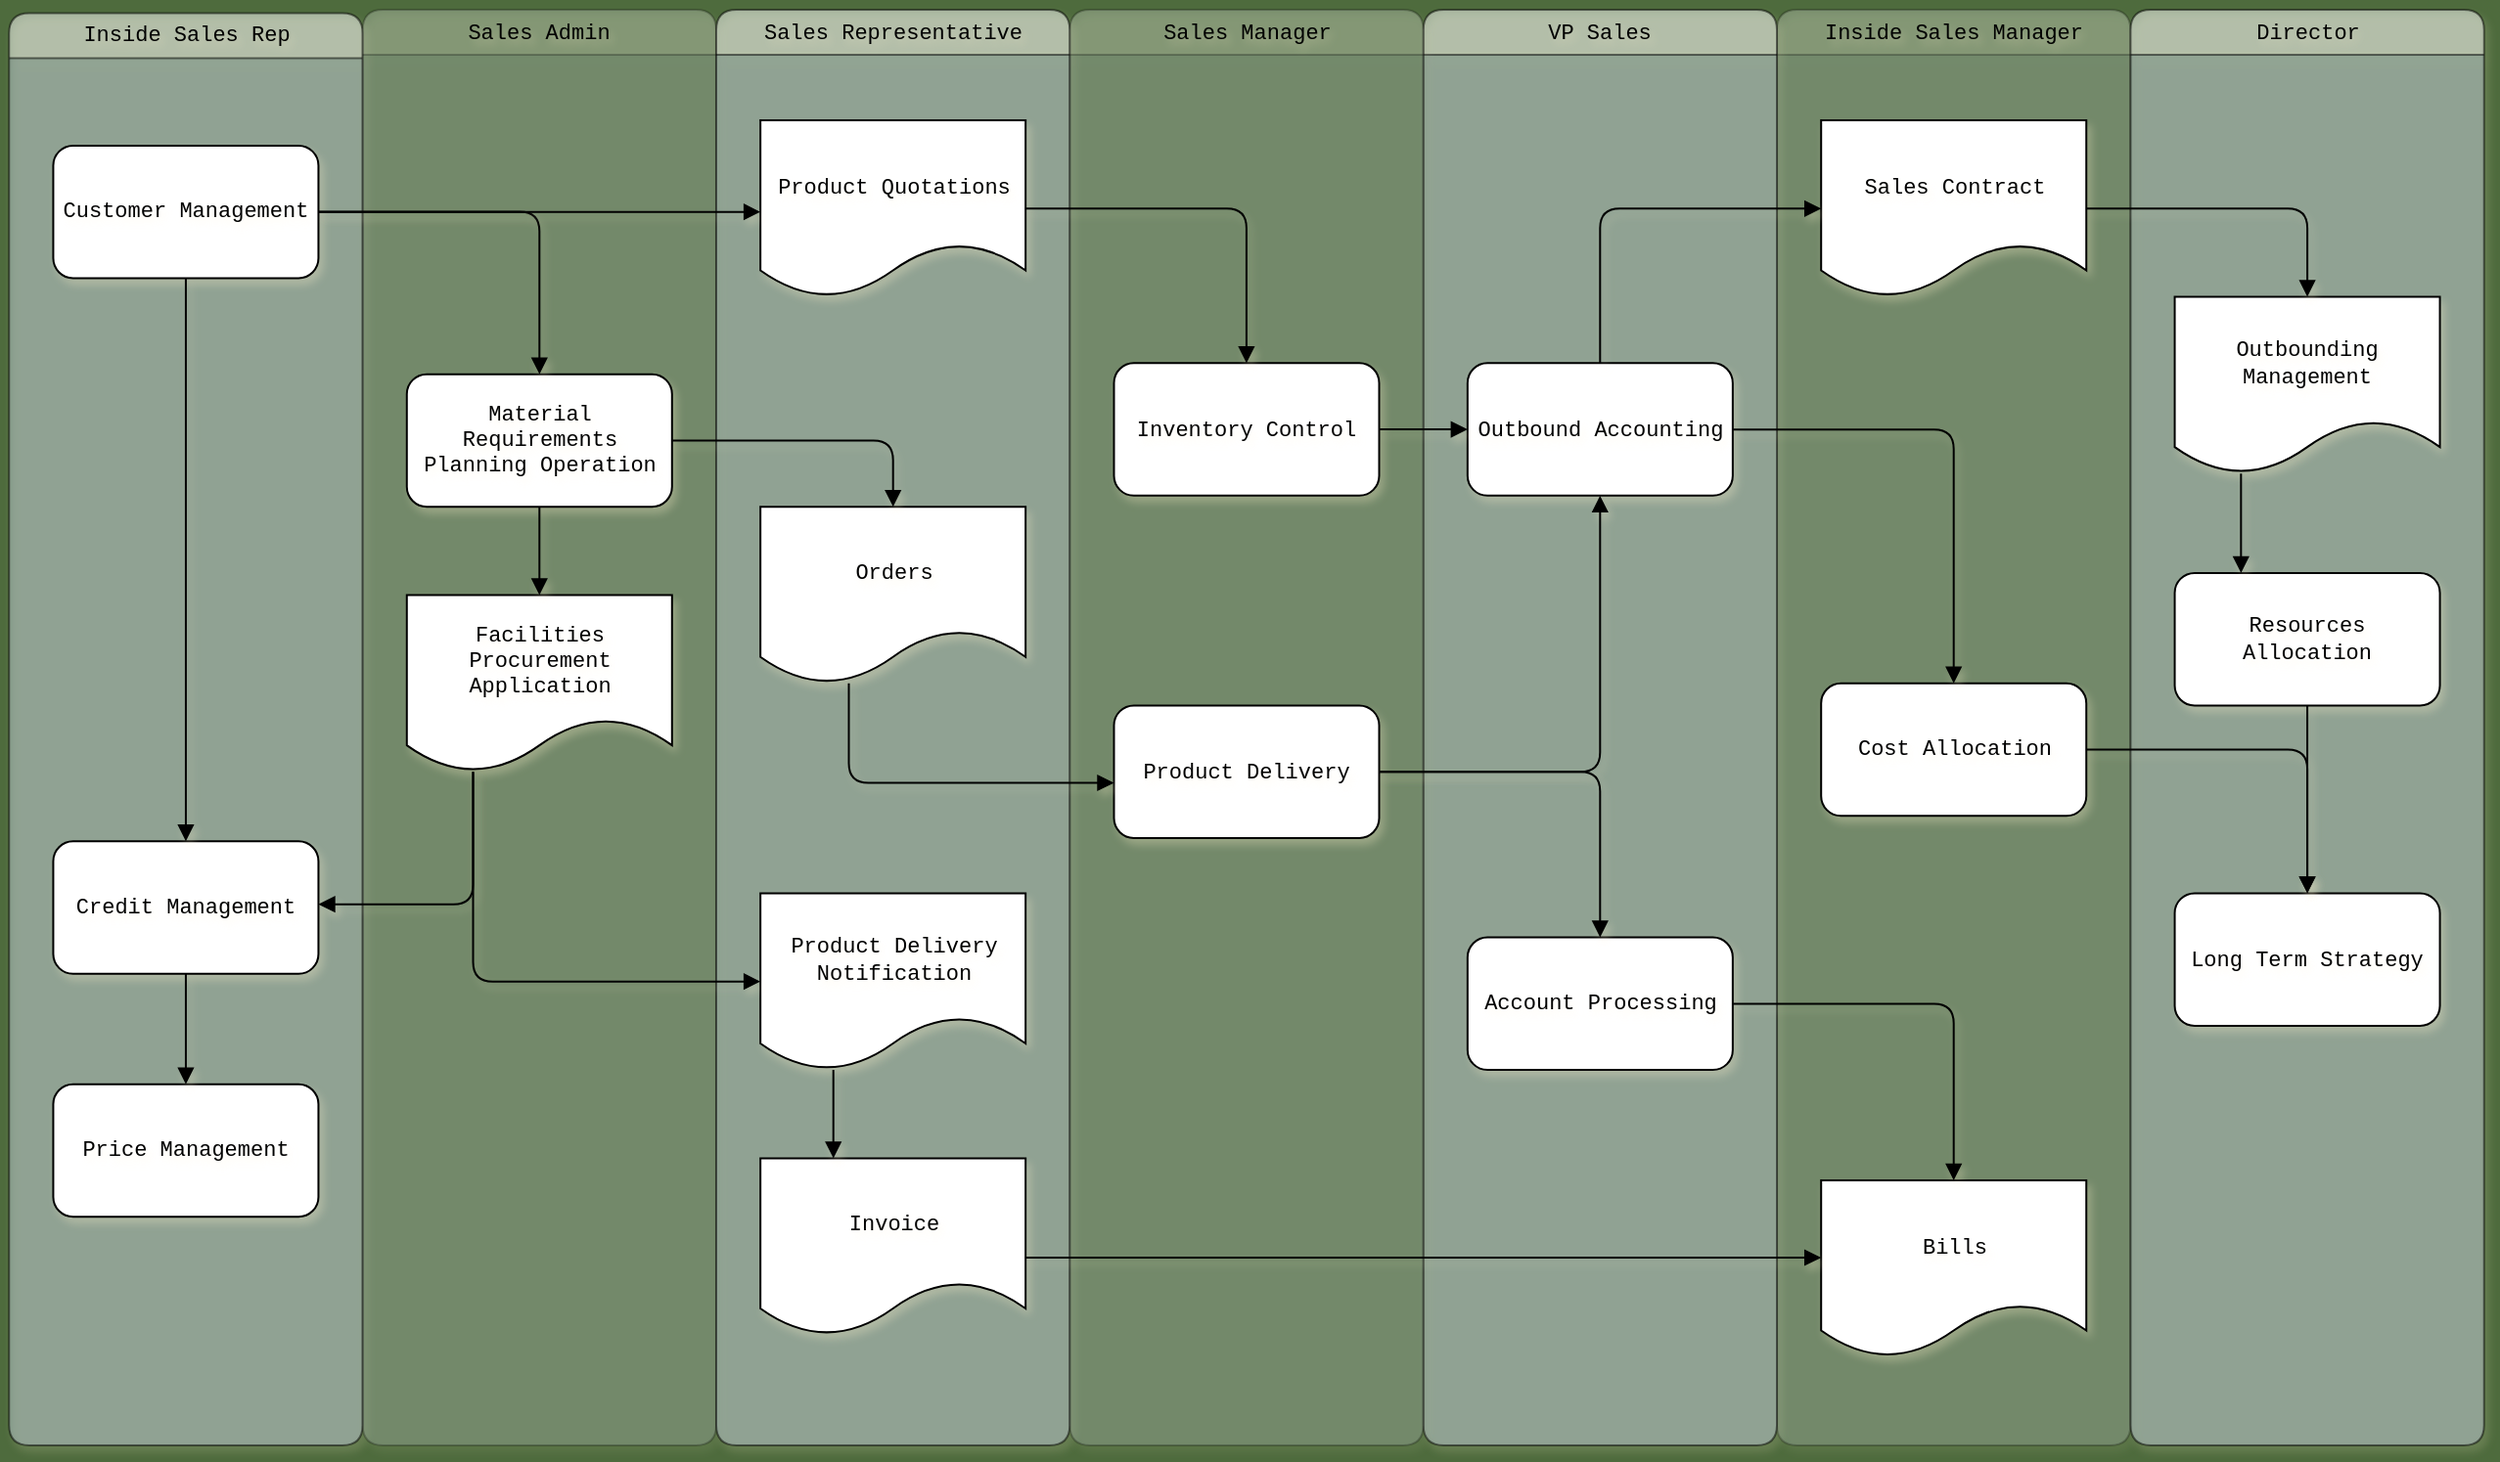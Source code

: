 <mxfile version="24.7.16">
  <diagram id="07fea595-8f29-1299-0266-81d95cde20df" name="Page-1">
    <mxGraphModel dx="2385" dy="1723" grid="0" gridSize="10" guides="1" tooltips="1" connect="1" arrows="1" fold="1" page="1" pageScale="1" pageWidth="827" pageHeight="1169" background="#4E6B3D" math="0" shadow="0">
      <root>
        <mxCell id="0" />
        <mxCell id="1" parent="0" />
        <mxCell id="x-ANHdW1QQ-1PhI1n00a-266" value="" style="group" vertex="1" connectable="0" parent="1">
          <mxGeometry x="170.63" y="200" width="1264.74" height="734" as="geometry" />
        </mxCell>
        <mxCell id="170" value="&lt;font style=&quot;font-size: 11px;&quot;&gt;Inside Sales Rep&lt;/font&gt;" style="swimlane;whiteSpace=wrap;swimlaneFillColor=#BAC8D3;fontFamily=Courier New;html=1;opacity=50;rounded=1;shadow=1;strokeWidth=1;labelBackgroundColor=none;labelBorderColor=none;textShadow=1;fontStyle=0;align=center;fontSize=11;shadowOpacity=29;shadowColor=#FFF2CC;" parent="x-ANHdW1QQ-1PhI1n00a-266" vertex="1">
          <mxGeometry y="1.694" width="180.677" height="732.306" as="geometry">
            <mxRectangle x="20" y="20" width="80" height="23" as="alternateBounds" />
          </mxGeometry>
        </mxCell>
        <mxCell id="171" value="Customer Management" style="whiteSpace=wrap;shadow=1;fontFamily=Courier New;fontStyle=0;html=1;fontSize=11;spacing=6;verticalAlign=middle;rounded=1;strokeWidth=1;labelBackgroundColor=none;labelBorderColor=none;textShadow=1;align=center;shadowOpacity=29;shadowColor=#FFF2CC;" parent="170" vertex="1">
          <mxGeometry x="22.585" y="67.754" width="135.508" height="67.754" as="geometry" />
        </mxCell>
        <mxCell id="172" value="Credit Management" style="whiteSpace=wrap;shadow=1;fontFamily=Courier New;fontStyle=0;html=1;fontSize=11;spacing=6;verticalAlign=middle;rounded=1;strokeWidth=1;labelBackgroundColor=none;labelBorderColor=none;textShadow=1;align=center;shadowOpacity=29;shadowColor=#FFF2CC;" parent="170" vertex="1">
          <mxGeometry x="22.585" y="423.462" width="135.508" height="67.754" as="geometry" />
        </mxCell>
        <mxCell id="173" value="Price Management" style="whiteSpace=wrap;shadow=1;fontFamily=Courier New;fontStyle=0;html=1;fontSize=11;spacing=6;verticalAlign=middle;rounded=1;strokeWidth=1;labelBackgroundColor=none;labelBorderColor=none;textShadow=1;align=center;shadowOpacity=29;shadowColor=#FFF2CC;" parent="170" vertex="1">
          <mxGeometry x="22.585" y="547.677" width="135.508" height="67.754" as="geometry" />
        </mxCell>
        <mxCell id="174" value="" style="edgeStyle=segmentEdgeStyle;strokeWidth=1;html=1;endArrow=block;endFill=1;rounded=1;shadow=1;labelBackgroundColor=none;labelBorderColor=none;textShadow=1;fontStyle=0;align=center;fontSize=11;fontFamily=Courier New;fontColor=default;shadowOpacity=29;shadowColor=#FFF2CC;" parent="170" source="172" target="173" edge="1">
          <mxGeometry width="100" height="100" relative="1" as="geometry">
            <mxPoint x="191.969" y="448.869" as="sourcePoint" />
            <mxPoint x="304.893" y="533.562" as="targetPoint" />
          </mxGeometry>
        </mxCell>
        <mxCell id="175" value="" style="edgeStyle=segmentEdgeStyle;strokeWidth=1;html=1;endArrow=block;endFill=1;rounded=1;shadow=1;labelBackgroundColor=none;labelBorderColor=none;textShadow=1;fontStyle=0;align=center;fontSize=11;fontFamily=Courier New;fontColor=default;shadowOpacity=29;shadowColor=#FFF2CC;" parent="170" source="171" target="172" edge="1">
          <mxGeometry width="100" height="100" relative="1" as="geometry">
            <mxPoint x="180.677" y="124.215" as="sourcePoint" />
            <mxPoint x="293.6" y="208.908" as="targetPoint" />
          </mxGeometry>
        </mxCell>
        <mxCell id="176" value="&lt;font style=&quot;font-size: 11px;&quot;&gt;Inside Sales Manager&lt;/font&gt;" style="swimlane;whiteSpace=wrap;swimlaneFillColor=#BAC8D3;fontFamily=Courier New;html=1;opacity=25;rounded=1;shadow=1;strokeWidth=1;labelBackgroundColor=none;labelBorderColor=none;textShadow=1;fontStyle=0;align=center;fontSize=11;shadowOpacity=29;shadowColor=#FFF2CC;" parent="x-ANHdW1QQ-1PhI1n00a-266" vertex="1">
          <mxGeometry x="903.386" width="180.677" height="734" as="geometry">
            <mxRectangle x="20" y="20" width="80" height="23" as="alternateBounds" />
          </mxGeometry>
        </mxCell>
        <mxCell id="177" value="Sales Contract" style="shape=document;whiteSpace=wrap;verticalAlign=middle;shadow=1;fontFamily=Courier New;fontStyle=0;html=1;fontSize=11;spacing=6;spacingBottom=22;rounded=1;strokeWidth=1;labelBackgroundColor=none;labelBorderColor=none;textShadow=1;align=center;shadowOpacity=29;shadowColor=#FFF2CC;" parent="176" vertex="1">
          <mxGeometry x="22.585" y="56.462" width="135.508" height="90.338" as="geometry" />
        </mxCell>
        <mxCell id="178" value="Bills" style="shape=document;whiteSpace=wrap;verticalAlign=middle;shadow=1;fontFamily=Courier New;fontStyle=0;html=1;fontSize=11;spacing=6;spacingBottom=22;rounded=1;strokeWidth=1;labelBackgroundColor=none;labelBorderColor=none;textShadow=1;align=center;shadowOpacity=29;shadowColor=#FFF2CC;" parent="176" vertex="1">
          <mxGeometry x="22.585" y="598.492" width="135.508" height="90.338" as="geometry" />
        </mxCell>
        <mxCell id="179" value="Cost Allocation" style="whiteSpace=wrap;shadow=1;fontFamily=Courier New;fontStyle=0;html=1;fontSize=11;spacing=6;verticalAlign=middle;rounded=1;strokeWidth=1;labelBackgroundColor=none;labelBorderColor=none;textShadow=1;align=center;shadowOpacity=29;shadowColor=#FFF2CC;" parent="176" vertex="1">
          <mxGeometry x="22.585" y="344.415" width="135.508" height="67.754" as="geometry" />
        </mxCell>
        <mxCell id="180" value="&lt;font style=&quot;font-size: 11px;&quot;&gt;VP Sales&lt;/font&gt;" style="swimlane;whiteSpace=wrap;swimlaneFillColor=#BAC8D3;fontFamily=Courier New;html=1;opacity=50;rounded=1;shadow=1;strokeWidth=1;labelBackgroundColor=none;labelBorderColor=none;textShadow=1;fontStyle=0;align=center;fontSize=11;shadowOpacity=29;shadowColor=#FFF2CC;" parent="x-ANHdW1QQ-1PhI1n00a-266" vertex="1">
          <mxGeometry x="722.709" width="180.677" height="734" as="geometry">
            <mxRectangle x="20" y="20" width="80" height="23" as="alternateBounds" />
          </mxGeometry>
        </mxCell>
        <mxCell id="181" value="Outbound Accounting" style="whiteSpace=wrap;shadow=1;fontFamily=Courier New;fontStyle=0;html=1;fontSize=11;spacing=6;verticalAlign=middle;rounded=1;strokeWidth=1;labelBackgroundColor=none;labelBorderColor=none;textShadow=1;align=center;shadowOpacity=29;shadowColor=#FFF2CC;" parent="180" vertex="1">
          <mxGeometry x="22.585" y="180.677" width="135.508" height="67.754" as="geometry" />
        </mxCell>
        <mxCell id="182" value="Account Processing" style="whiteSpace=wrap;shadow=1;fontFamily=Courier New;fontStyle=0;html=1;fontSize=11;spacing=6;verticalAlign=middle;rounded=1;strokeWidth=1;labelBackgroundColor=none;labelBorderColor=none;textShadow=1;align=center;shadowOpacity=29;shadowColor=#FFF2CC;" parent="180" vertex="1">
          <mxGeometry x="22.585" y="474.277" width="135.508" height="67.754" as="geometry" />
        </mxCell>
        <mxCell id="183" value="&lt;font style=&quot;font-size: 11px;&quot;&gt;Sales Admin&lt;/font&gt;" style="swimlane;whiteSpace=wrap;swimlaneFillColor=#BAC8D3;fontFamily=Courier New;html=1;opacity=25;rounded=1;shadow=1;strokeWidth=1;labelBackgroundColor=none;labelBorderColor=none;textShadow=1;fontStyle=0;align=center;fontSize=11;shadowOpacity=29;shadowColor=#FFF2CC;" parent="x-ANHdW1QQ-1PhI1n00a-266" vertex="1">
          <mxGeometry x="180.677" width="180.677" height="734" as="geometry">
            <mxRectangle x="20" y="20" width="80" height="23" as="alternateBounds" />
          </mxGeometry>
        </mxCell>
        <mxCell id="184" value="Material Requirements Planning Operation" style="whiteSpace=wrap;shadow=1;fontFamily=Courier New;fontStyle=0;html=1;fontSize=11;spacing=6;verticalAlign=middle;rounded=1;strokeWidth=1;labelBackgroundColor=none;labelBorderColor=none;textShadow=1;align=center;shadowOpacity=29;shadowColor=#FFF2CC;" parent="183" vertex="1">
          <mxGeometry x="22.585" y="186.323" width="135.508" height="67.754" as="geometry" />
        </mxCell>
        <mxCell id="185" value="&lt;font style=&quot;font-size: 11px;&quot;&gt;Facilities Procurement&lt;br style=&quot;font-size: 11px;&quot;&gt;Application&lt;/font&gt;&lt;br style=&quot;font-size: 11px;&quot;&gt; " style="shape=document;whiteSpace=wrap;verticalAlign=middle;shadow=1;fontFamily=Courier New;fontStyle=0;html=1;fontSize=11;spacing=6;spacingBottom=22;rounded=1;strokeWidth=1;labelBackgroundColor=none;labelBorderColor=none;textShadow=1;align=center;shadowOpacity=29;shadowColor=#FFF2CC;" parent="183" vertex="1">
          <mxGeometry x="22.585" y="299.246" width="135.508" height="90.338" as="geometry" />
        </mxCell>
        <mxCell id="186" value="" style="edgeStyle=segmentEdgeStyle;strokeWidth=1;html=1;endArrow=block;endFill=1;rounded=1;shadow=1;labelBackgroundColor=none;labelBorderColor=none;textShadow=1;fontStyle=0;align=center;fontSize=11;fontFamily=Courier New;fontColor=default;shadowOpacity=29;shadowColor=#FFF2CC;" parent="183" source="184" target="185" edge="1">
          <mxGeometry width="100" height="100" relative="1" as="geometry">
            <mxPoint x="-11.292" y="112.923" as="sourcePoint" />
            <mxPoint x="101.631" y="197.615" as="targetPoint" />
          </mxGeometry>
        </mxCell>
        <mxCell id="187" value="&lt;font style=&quot;font-size: 11px;&quot;&gt;Sales Representative&lt;/font&gt;" style="swimlane;whiteSpace=wrap;swimlaneFillColor=#BAC8D3;fontFamily=Courier New;html=1;opacity=50;rounded=1;shadow=1;strokeWidth=1;labelBackgroundColor=none;labelBorderColor=none;textShadow=1;fontStyle=0;align=center;fontSize=11;shadowOpacity=29;shadowColor=#FFF2CC;" parent="x-ANHdW1QQ-1PhI1n00a-266" vertex="1">
          <mxGeometry x="361.354" width="180.677" height="734" as="geometry">
            <mxRectangle x="20" y="20" width="80" height="23" as="alternateBounds" />
          </mxGeometry>
        </mxCell>
        <mxCell id="188" value="Product Quotations" style="shape=document;whiteSpace=wrap;verticalAlign=middle;shadow=1;fontFamily=Courier New;fontStyle=0;html=1;fontSize=11;spacing=6;spacingBottom=22;rounded=1;strokeWidth=1;labelBackgroundColor=none;labelBorderColor=none;textShadow=1;align=center;shadowOpacity=29;shadowColor=#FFF2CC;" parent="187" vertex="1">
          <mxGeometry x="22.585" y="56.462" width="135.508" height="90.338" as="geometry" />
        </mxCell>
        <mxCell id="189" value="Orders" style="shape=document;whiteSpace=wrap;verticalAlign=middle;shadow=1;fontFamily=Courier New;fontStyle=0;html=1;fontSize=11;spacing=6;spacingBottom=22;rounded=1;strokeWidth=1;labelBackgroundColor=none;labelBorderColor=none;textShadow=1;align=center;shadowOpacity=29;shadowColor=#FFF2CC;" parent="187" vertex="1">
          <mxGeometry x="22.585" y="254.077" width="135.508" height="90.338" as="geometry" />
        </mxCell>
        <mxCell id="190" value="Product Delivery Notification" style="shape=document;whiteSpace=wrap;shadow=1;fontFamily=Courier New;fontStyle=0;html=1;fontSize=11;verticalAlign=middle;spacing=6;spacingBottom=22;rounded=1;strokeWidth=1;labelBackgroundColor=none;labelBorderColor=none;textShadow=1;align=center;shadowOpacity=29;shadowColor=#FFF2CC;" parent="187" vertex="1">
          <mxGeometry x="22.585" y="451.692" width="135.508" height="90.338" as="geometry" />
        </mxCell>
        <mxCell id="191" value="Invoice" style="shape=document;whiteSpace=wrap;verticalAlign=middle;shadow=1;fontFamily=Courier New;fontStyle=0;html=1;fontSize=11;spacing=6;spacingBottom=22;rounded=1;strokeWidth=1;labelBackgroundColor=none;labelBorderColor=none;textShadow=1;align=center;shadowOpacity=29;shadowColor=#FFF2CC;" parent="187" vertex="1">
          <mxGeometry x="22.585" y="587.2" width="135.508" height="90.338" as="geometry" />
        </mxCell>
        <mxCell id="192" value="" style="edgeStyle=segmentEdgeStyle;strokeWidth=1;html=1;endArrow=block;endFill=1;rounded=1;shadow=1;labelBackgroundColor=none;labelBorderColor=none;textShadow=1;fontStyle=0;align=center;fontSize=11;fontFamily=Courier New;fontColor=default;shadowOpacity=29;shadowColor=#FFF2CC;" parent="187" source="190" target="191" edge="1">
          <mxGeometry width="100" height="100" relative="1" as="geometry">
            <mxPoint x="-90.339" y="423.462" as="sourcePoint" />
            <mxPoint x="67.754" y="553.323" as="targetPoint" />
            <Array as="points">
              <mxPoint x="59.849" y="565.745" />
              <mxPoint x="59.849" y="565.745" />
            </Array>
          </mxGeometry>
        </mxCell>
        <mxCell id="193" value="&lt;font style=&quot;font-size: 11px;&quot;&gt;Sales Manager&lt;/font&gt;" style="swimlane;whiteSpace=wrap;swimlaneFillColor=#BAC8D3;fontFamily=Courier New;html=1;opacity=25;rounded=1;shadow=1;strokeWidth=1;labelBackgroundColor=none;labelBorderColor=none;textShadow=1;fontStyle=0;align=center;fontSize=11;shadowOpacity=29;shadowColor=#FFF2CC;" parent="x-ANHdW1QQ-1PhI1n00a-266" vertex="1">
          <mxGeometry x="542.031" width="180.677" height="734" as="geometry">
            <mxRectangle x="20" y="20" width="80" height="23" as="alternateBounds" />
          </mxGeometry>
        </mxCell>
        <mxCell id="194" value="Inventory Control" style="whiteSpace=wrap;shadow=1;fontFamily=Courier New;fontStyle=0;html=1;fontSize=11;spacing=6;verticalAlign=middle;rounded=1;strokeWidth=1;labelBackgroundColor=none;labelBorderColor=none;textShadow=1;align=center;shadowOpacity=29;shadowColor=#FFF2CC;" parent="193" vertex="1">
          <mxGeometry x="22.585" y="180.677" width="135.508" height="67.754" as="geometry" />
        </mxCell>
        <mxCell id="195" value="Product Delivery" style="whiteSpace=wrap;shadow=1;fontFamily=Courier New;fontStyle=0;html=1;fontSize=11;spacing=6;verticalAlign=middle;rounded=1;strokeWidth=1;labelBackgroundColor=none;labelBorderColor=none;textShadow=1;align=center;shadowOpacity=29;shadowColor=#FFF2CC;" parent="193" vertex="1">
          <mxGeometry x="22.585" y="355.708" width="135.508" height="67.754" as="geometry" />
        </mxCell>
        <mxCell id="196" value="Director" style="swimlane;whiteSpace=wrap;swimlaneFillColor=#BAC8D3;fontFamily=Courier New;html=1;opacity=50;rounded=1;shadow=1;strokeWidth=1;labelBackgroundColor=none;labelBorderColor=none;textShadow=1;fontStyle=0;align=center;fontSize=11;shadowOpacity=29;shadowColor=#FFF2CC;" parent="x-ANHdW1QQ-1PhI1n00a-266" vertex="1">
          <mxGeometry x="1084.063" width="180.677" height="734" as="geometry">
            <mxRectangle x="20" y="20" width="80" height="23" as="alternateBounds" />
          </mxGeometry>
        </mxCell>
        <mxCell id="197" value="Outbounding Management" style="shape=document;whiteSpace=wrap;verticalAlign=middle;shadow=1;fontFamily=Courier New;fontStyle=0;html=1;fontSize=11;spacing=6;spacingBottom=22;rounded=1;strokeWidth=1;labelBackgroundColor=none;labelBorderColor=none;textShadow=1;align=center;shadowOpacity=29;shadowColor=#FFF2CC;" parent="196" vertex="1">
          <mxGeometry x="22.585" y="146.8" width="135.508" height="90.338" as="geometry" />
        </mxCell>
        <mxCell id="198" value="Resources Allocation" style="whiteSpace=wrap;shadow=1;fontFamily=Courier New;fontStyle=0;html=1;fontSize=11;spacing=6;verticalAlign=middle;rounded=1;strokeWidth=1;labelBackgroundColor=none;labelBorderColor=none;textShadow=1;align=center;shadowOpacity=29;shadowColor=#FFF2CC;" parent="196" vertex="1">
          <mxGeometry x="22.585" y="287.954" width="135.508" height="67.754" as="geometry" />
        </mxCell>
        <mxCell id="199" value="Long Term Strategy" style="whiteSpace=wrap;shadow=1;fontFamily=Courier New;fontStyle=0;html=1;fontSize=11;spacing=6;verticalAlign=middle;rounded=1;strokeWidth=1;labelBackgroundColor=none;labelBorderColor=none;textShadow=1;align=center;shadowOpacity=29;shadowColor=#FFF2CC;" parent="196" vertex="1">
          <mxGeometry x="22.585" y="451.692" width="135.508" height="67.754" as="geometry" />
        </mxCell>
        <mxCell id="200" value="" style="edgeStyle=segmentEdgeStyle;strokeWidth=1;html=1;endArrow=block;endFill=1;rounded=1;shadow=1;labelBackgroundColor=none;labelBorderColor=none;textShadow=1;fontStyle=0;align=center;fontSize=11;fontFamily=Courier New;fontColor=default;shadowOpacity=29;shadowColor=#FFF2CC;" parent="196" source="198" target="199" edge="1">
          <mxGeometry width="100" height="100" relative="1" as="geometry">
            <mxPoint x="33.877" y="643.662" as="sourcePoint" />
            <mxPoint x="146.8" y="530.738" as="targetPoint" />
          </mxGeometry>
        </mxCell>
        <mxCell id="201" value="" style="edgeStyle=segmentEdgeStyle;entryX=0.25;entryY=0;strokeWidth=1;html=1;endArrow=block;endFill=1;rounded=1;shadow=1;labelBackgroundColor=none;labelBorderColor=none;textShadow=1;fontStyle=0;align=center;fontSize=11;fontFamily=Courier New;fontColor=default;shadowOpacity=29;shadowColor=#FFF2CC;" parent="196" source="197" target="198" edge="1">
          <mxGeometry width="100" height="100" relative="1" as="geometry">
            <mxPoint x="-135.508" y="293.6" as="sourcePoint" />
            <mxPoint x="-22.585" y="180.677" as="targetPoint" />
          </mxGeometry>
        </mxCell>
        <mxCell id="202" value="" style="edgeStyle=segmentEdgeStyle;strokeWidth=1;html=1;endArrow=block;endFill=1;rounded=1;shadow=1;labelBackgroundColor=none;labelBorderColor=none;textShadow=1;fontStyle=0;align=center;fontSize=11;fontFamily=Courier New;fontColor=default;shadowOpacity=29;shadowColor=#FFF2CC;" parent="x-ANHdW1QQ-1PhI1n00a-266" source="171" target="184" edge="1">
          <mxGeometry x="185.759" y="201.568" width="112.923" height="112.923" as="geometry">
            <mxPoint x="225.846" y="180.677" as="sourcePoint" />
            <mxPoint x="338.77" y="67.754" as="targetPoint" />
          </mxGeometry>
        </mxCell>
        <mxCell id="203" value="" style="edgeStyle=segmentEdgeStyle;strokeWidth=1;html=1;endArrow=block;endFill=1;rounded=1;shadow=1;labelBackgroundColor=none;labelBorderColor=none;textShadow=1;fontStyle=0;align=center;fontSize=11;fontFamily=Courier New;fontColor=default;shadowOpacity=29;shadowColor=#FFF2CC;" parent="x-ANHdW1QQ-1PhI1n00a-266" source="185" target="172" edge="1">
          <mxGeometry x="185.759" y="489.522" width="112.923" height="112.923" as="geometry">
            <mxPoint x="282.308" y="265.369" as="sourcePoint" />
            <mxPoint x="282.308" y="310.538" as="targetPoint" />
            <Array as="points">
              <mxPoint x="237.139" y="457.338" />
            </Array>
          </mxGeometry>
        </mxCell>
        <mxCell id="204" value="" style="edgeStyle=segmentEdgeStyle;strokeWidth=1;html=1;endArrow=block;endFill=1;rounded=1;shadow=1;labelBackgroundColor=none;labelBorderColor=none;textShadow=1;fontStyle=0;align=center;fontSize=11;fontFamily=Courier New;fontColor=default;shadowOpacity=29;shadowColor=#FFF2CC;" parent="x-ANHdW1QQ-1PhI1n00a-266" source="171" target="188" edge="1">
          <mxGeometry x="185.759" y="201.568" width="112.923" height="112.923" as="geometry">
            <mxPoint x="169.385" y="112.923" as="sourcePoint" />
            <mxPoint x="282.308" y="197.615" as="targetPoint" />
          </mxGeometry>
        </mxCell>
        <mxCell id="205" value="" style="edgeStyle=segmentEdgeStyle;strokeWidth=1;html=1;endArrow=block;endFill=1;rounded=1;shadow=1;labelBackgroundColor=none;labelBorderColor=none;textShadow=1;fontStyle=0;align=center;fontSize=11;fontFamily=Courier New;fontColor=default;shadowOpacity=29;shadowColor=#FFF2CC;" parent="x-ANHdW1QQ-1PhI1n00a-266" source="185" target="190" edge="1">
          <mxGeometry x="264.805" y="489.522" width="112.923" height="112.923" as="geometry">
            <mxPoint x="406.524" y="824.338" as="sourcePoint" />
            <mxPoint x="519.447" y="711.415" as="targetPoint" />
            <Array as="points">
              <mxPoint x="237.139" y="496.862" />
            </Array>
          </mxGeometry>
        </mxCell>
        <mxCell id="206" value="" style="edgeStyle=elbowEdgeStyle;elbow=vertical;strokeWidth=1;html=1;endArrow=block;endFill=1;rounded=1;shadow=1;labelBackgroundColor=none;labelBorderColor=none;textShadow=1;fontStyle=0;align=center;fontSize=11;fontFamily=Courier New;fontColor=default;shadowOpacity=29;shadowColor=#FFF2CC;" parent="x-ANHdW1QQ-1PhI1n00a-266" source="191" target="178" edge="1">
          <mxGeometry x="547.113" y="704.075" width="112.923" height="112.923" as="geometry">
            <mxPoint x="587.201" y="598.492" as="sourcePoint" />
            <mxPoint x="700.124" y="485.569" as="targetPoint" />
          </mxGeometry>
        </mxCell>
        <mxCell id="207" value="" style="edgeStyle=segmentEdgeStyle;strokeWidth=1;html=1;endArrow=block;endFill=1;rounded=1;shadow=1;labelBackgroundColor=none;labelBorderColor=none;textShadow=1;fontStyle=0;align=center;fontSize=11;fontFamily=Courier New;fontColor=default;shadowOpacity=29;shadowColor=#FFF2CC;" parent="x-ANHdW1QQ-1PhI1n00a-266" source="184" target="189" edge="1">
          <mxGeometry x="366.436" y="320.137" width="112.923" height="112.923" as="geometry">
            <mxPoint x="485.57" y="237.138" as="sourcePoint" />
            <mxPoint x="598.493" y="124.215" as="targetPoint" />
            <Array as="points" />
          </mxGeometry>
        </mxCell>
        <mxCell id="208" value="" style="edgeStyle=segmentEdgeStyle;strokeWidth=1;html=1;endArrow=block;endFill=1;rounded=1;shadow=1;labelBackgroundColor=none;labelBorderColor=none;textShadow=1;fontStyle=0;align=center;fontSize=11;fontFamily=Courier New;fontColor=default;shadowOpacity=29;shadowColor=#FFF2CC;" parent="x-ANHdW1QQ-1PhI1n00a-266" source="188" target="194" edge="1">
          <mxGeometry x="547.113" y="201.568" width="112.923" height="112.923" as="geometry">
            <mxPoint x="474.277" y="180.677" as="sourcePoint" />
            <mxPoint x="587.201" y="67.754" as="targetPoint" />
          </mxGeometry>
        </mxCell>
        <mxCell id="209" value="" style="edgeStyle=none;strokeWidth=1;html=1;endArrow=block;endFill=1;rounded=1;shadow=1;labelBackgroundColor=none;labelBorderColor=none;textShadow=1;fontStyle=0;align=center;fontSize=11;fontFamily=Courier New;fontColor=default;shadowOpacity=29;shadowColor=#FFF2CC;" parent="x-ANHdW1QQ-1PhI1n00a-266" source="194" target="181" edge="1">
          <mxGeometry x="727.79" y="314.491" width="112.923" height="112.923" as="geometry">
            <mxPoint x="745.293" y="417.815" as="sourcePoint" />
            <mxPoint x="858.216" y="304.892" as="targetPoint" />
          </mxGeometry>
        </mxCell>
        <mxCell id="210" value="" style="edgeStyle=segmentEdgeStyle;strokeWidth=1;html=1;endArrow=block;endFill=1;rounded=1;shadow=1;labelBackgroundColor=none;labelBorderColor=none;textShadow=1;fontStyle=0;align=center;fontSize=11;fontFamily=Courier New;fontColor=default;shadowOpacity=29;shadowColor=#FFF2CC;" parent="x-ANHdW1QQ-1PhI1n00a-266" source="189" target="195" edge="1">
          <mxGeometry x="456.774" y="444.352" width="112.923" height="112.923" as="geometry">
            <mxPoint x="564.616" y="451.692" as="sourcePoint" />
            <mxPoint x="677.539" y="338.769" as="targetPoint" />
            <Array as="points">
              <mxPoint x="429.108" y="395.231" />
            </Array>
          </mxGeometry>
        </mxCell>
        <mxCell id="211" value="" style="edgeStyle=segmentEdgeStyle;strokeWidth=1;html=1;endArrow=block;endFill=1;rounded=1;shadow=1;labelBackgroundColor=none;labelBorderColor=none;textShadow=1;fontStyle=0;align=center;fontSize=11;fontFamily=Courier New;fontColor=default;shadowOpacity=29;shadowColor=#FFF2CC;" parent="x-ANHdW1QQ-1PhI1n00a-266" source="195" target="181" edge="1">
          <mxGeometry x="727.79" y="348.368" width="112.923" height="112.923" as="geometry">
            <mxPoint x="700.124" y="395.231" as="sourcePoint" />
            <mxPoint x="813.047" y="282.308" as="targetPoint" />
          </mxGeometry>
        </mxCell>
        <mxCell id="212" value="" style="edgeStyle=segmentEdgeStyle;strokeWidth=1;html=1;endArrow=block;endFill=1;rounded=1;shadow=1;labelBackgroundColor=none;labelBorderColor=none;textShadow=1;fontStyle=0;align=center;fontSize=11;fontFamily=Courier New;fontColor=default;shadowOpacity=29;shadowColor=#FFF2CC;" parent="x-ANHdW1QQ-1PhI1n00a-266" source="195" target="182" edge="1">
          <mxGeometry x="727.79" y="489.522" width="112.923" height="112.923" as="geometry">
            <mxPoint x="553.324" y="564.615" as="sourcePoint" />
            <mxPoint x="666.247" y="451.692" as="targetPoint" />
          </mxGeometry>
        </mxCell>
        <mxCell id="213" value="" style="edgeStyle=segmentEdgeStyle;strokeWidth=1;html=1;endArrow=block;endFill=1;rounded=1;shadow=1;labelBackgroundColor=none;labelBorderColor=none;textShadow=1;fontStyle=0;align=center;fontSize=11;fontFamily=Courier New;fontColor=default;shadowOpacity=29;shadowColor=#FFF2CC;" parent="x-ANHdW1QQ-1PhI1n00a-266" source="181" target="177" edge="1">
          <mxGeometry x="840.713" y="201.568" width="112.923" height="112.923" as="geometry">
            <mxPoint x="948.555" y="327.477" as="sourcePoint" />
            <mxPoint x="1061.478" y="214.554" as="targetPoint" />
            <Array as="points">
              <mxPoint x="813.047" y="101.631" />
            </Array>
          </mxGeometry>
        </mxCell>
        <mxCell id="214" value="" style="edgeStyle=segmentEdgeStyle;strokeWidth=1;html=1;endArrow=block;endFill=1;rounded=1;shadow=1;labelBackgroundColor=none;labelBorderColor=none;textShadow=1;fontStyle=0;align=center;fontSize=11;fontFamily=Courier New;fontColor=default;shadowOpacity=29;shadowColor=#FFF2CC;" parent="x-ANHdW1QQ-1PhI1n00a-266" source="181" target="179" edge="1">
          <mxGeometry x="908.467" y="314.491" width="112.923" height="112.923" as="geometry">
            <mxPoint x="937.263" y="338.769" as="sourcePoint" />
            <mxPoint x="1050.186" y="225.846" as="targetPoint" />
          </mxGeometry>
        </mxCell>
        <mxCell id="215" value="" style="edgeStyle=segmentEdgeStyle;strokeWidth=1;html=1;endArrow=block;endFill=1;rounded=1;shadow=1;labelBackgroundColor=none;labelBorderColor=none;textShadow=1;fontStyle=0;align=center;fontSize=11;fontFamily=Courier New;fontColor=default;shadowOpacity=29;shadowColor=#FFF2CC;" parent="x-ANHdW1QQ-1PhI1n00a-266" source="182" target="178" edge="1">
          <mxGeometry x="908.467" y="608.091" width="112.923" height="112.923" as="geometry">
            <mxPoint x="971.14" y="553.323" as="sourcePoint" />
            <mxPoint x="1084.063" y="440.4" as="targetPoint" />
          </mxGeometry>
        </mxCell>
        <mxCell id="216" value="" style="edgeStyle=segmentEdgeStyle;strokeWidth=1;html=1;endArrow=block;endFill=1;rounded=1;shadow=1;labelBackgroundColor=none;labelBorderColor=none;textShadow=1;fontStyle=0;align=center;fontSize=11;fontFamily=Courier New;fontColor=default;shadowOpacity=29;shadowColor=#FFF2CC;" parent="x-ANHdW1QQ-1PhI1n00a-266" source="179" target="199" edge="1">
          <mxGeometry x="1089.144" y="478.229" width="112.923" height="112.923" as="geometry">
            <mxPoint x="1208.278" y="462.985" as="sourcePoint" />
            <mxPoint x="1321.202" y="350.062" as="targetPoint" />
          </mxGeometry>
        </mxCell>
        <mxCell id="217" value="" style="edgeStyle=segmentEdgeStyle;strokeWidth=1;html=1;endArrow=block;endFill=1;rounded=1;shadow=1;labelBackgroundColor=none;labelBorderColor=none;textShadow=1;fontStyle=0;align=center;fontSize=11;fontFamily=Courier New;fontColor=default;shadowOpacity=29;shadowColor=#FFF2CC;" parent="x-ANHdW1QQ-1PhI1n00a-266" source="177" target="197" edge="1">
          <mxGeometry x="1089.144" y="201.568" width="112.923" height="112.923" as="geometry">
            <mxPoint x="937.263" y="293.6" as="sourcePoint" />
            <mxPoint x="1050.186" y="180.677" as="targetPoint" />
          </mxGeometry>
        </mxCell>
      </root>
    </mxGraphModel>
  </diagram>
</mxfile>

